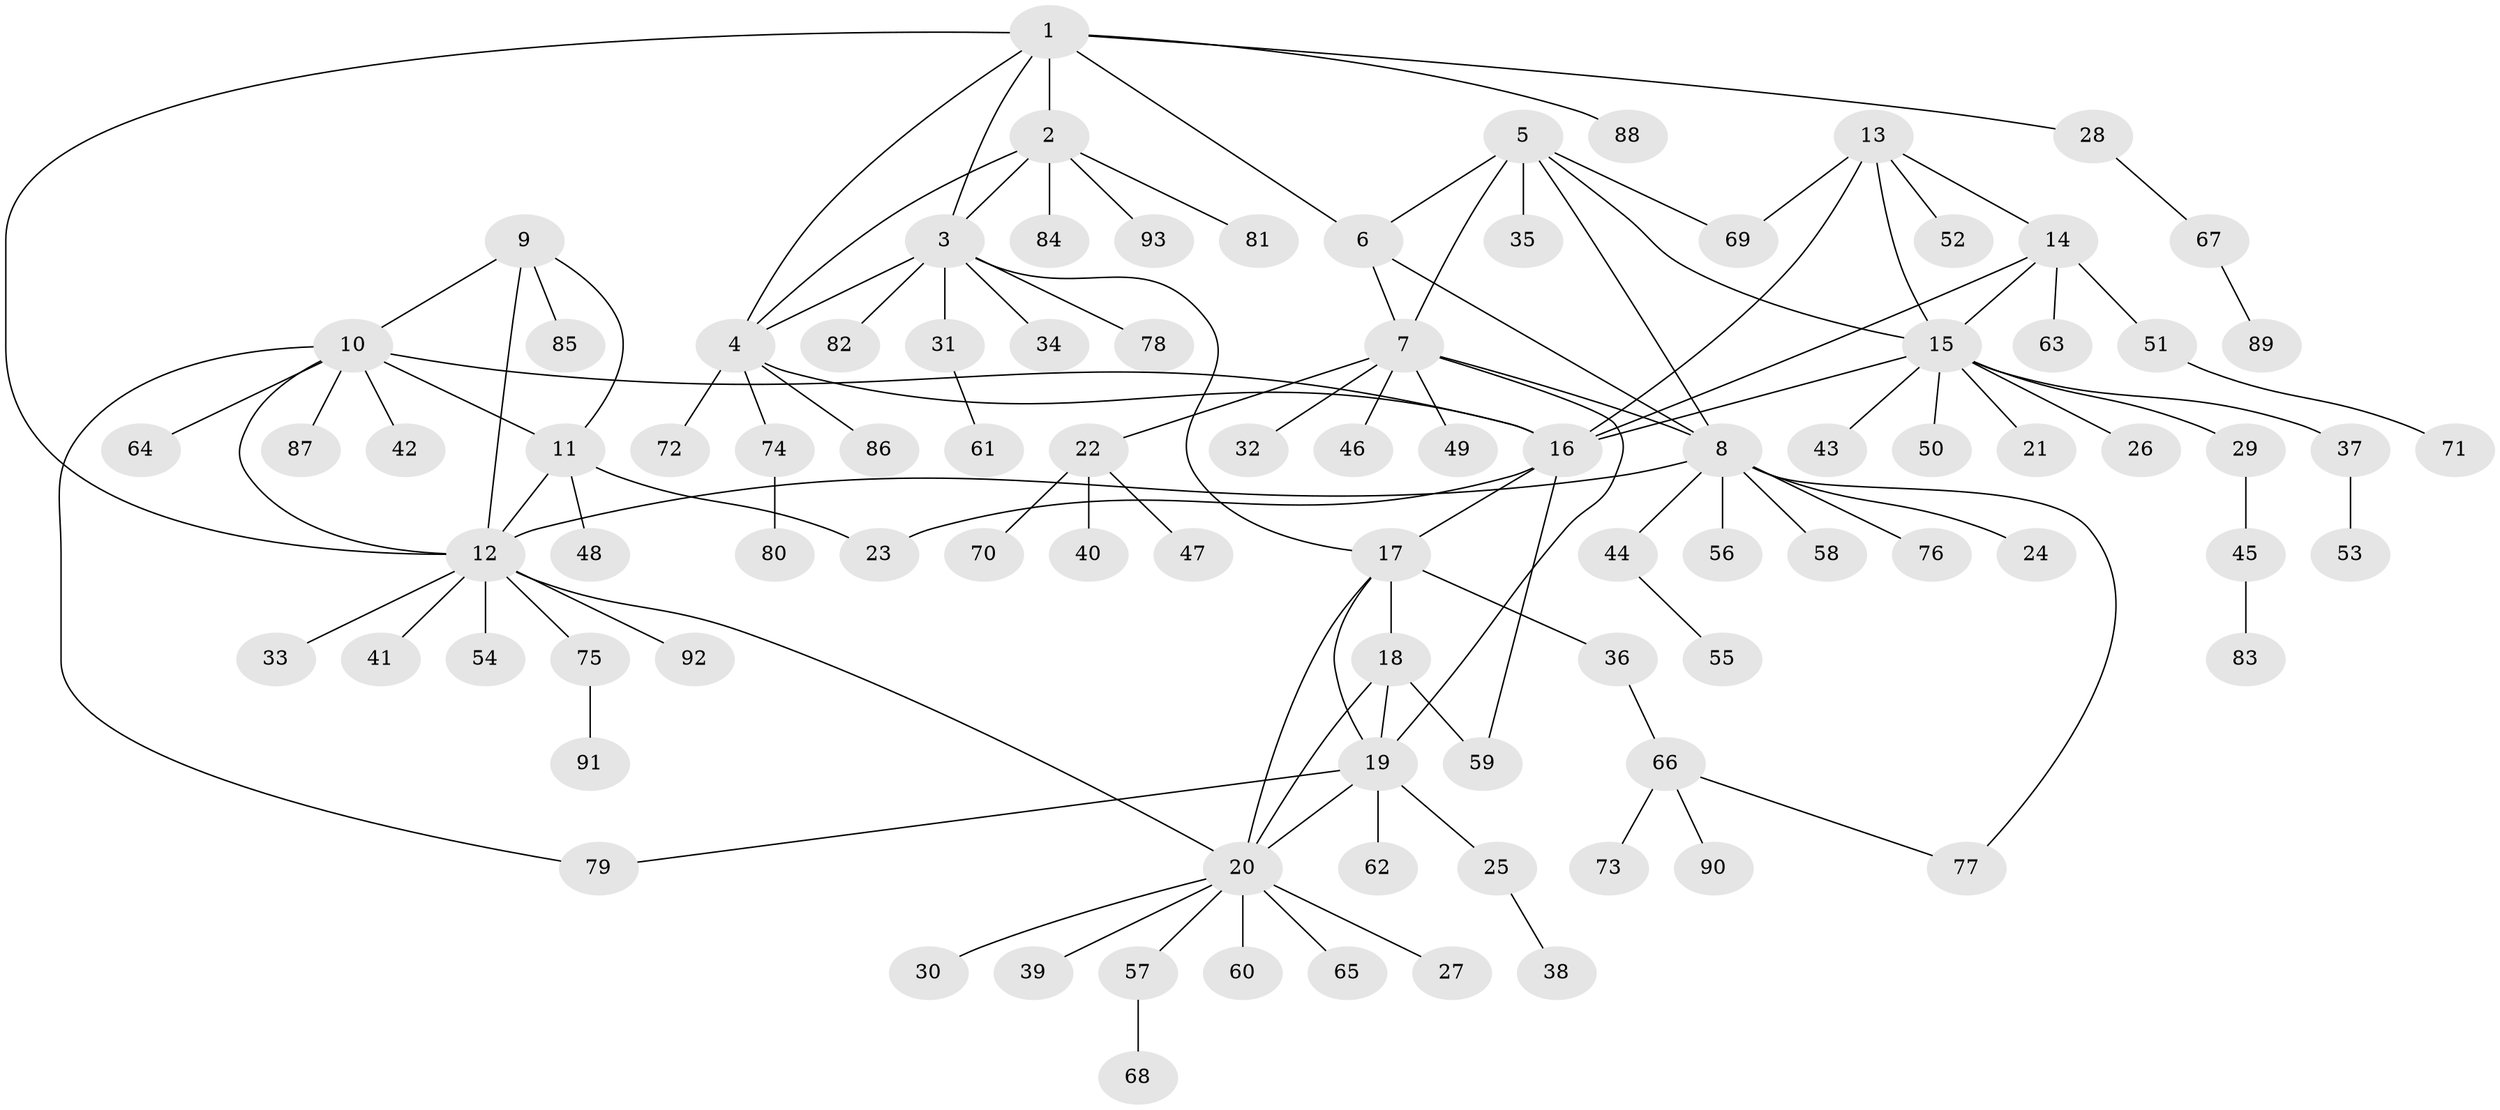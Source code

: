 // coarse degree distribution, {11: 0.014084507042253521, 4: 0.04225352112676056, 5: 0.028169014084507043, 12: 0.028169014084507043, 8: 0.028169014084507043, 9: 0.014084507042253521, 2: 0.09859154929577464, 6: 0.028169014084507043, 7: 0.014084507042253521, 10: 0.014084507042253521, 1: 0.6619718309859155, 3: 0.028169014084507043}
// Generated by graph-tools (version 1.1) at 2025/42/03/06/25 10:42:16]
// undirected, 93 vertices, 118 edges
graph export_dot {
graph [start="1"]
  node [color=gray90,style=filled];
  1;
  2;
  3;
  4;
  5;
  6;
  7;
  8;
  9;
  10;
  11;
  12;
  13;
  14;
  15;
  16;
  17;
  18;
  19;
  20;
  21;
  22;
  23;
  24;
  25;
  26;
  27;
  28;
  29;
  30;
  31;
  32;
  33;
  34;
  35;
  36;
  37;
  38;
  39;
  40;
  41;
  42;
  43;
  44;
  45;
  46;
  47;
  48;
  49;
  50;
  51;
  52;
  53;
  54;
  55;
  56;
  57;
  58;
  59;
  60;
  61;
  62;
  63;
  64;
  65;
  66;
  67;
  68;
  69;
  70;
  71;
  72;
  73;
  74;
  75;
  76;
  77;
  78;
  79;
  80;
  81;
  82;
  83;
  84;
  85;
  86;
  87;
  88;
  89;
  90;
  91;
  92;
  93;
  1 -- 2;
  1 -- 3;
  1 -- 4;
  1 -- 6;
  1 -- 12;
  1 -- 28;
  1 -- 88;
  2 -- 3;
  2 -- 4;
  2 -- 81;
  2 -- 84;
  2 -- 93;
  3 -- 4;
  3 -- 17;
  3 -- 31;
  3 -- 34;
  3 -- 78;
  3 -- 82;
  4 -- 16;
  4 -- 72;
  4 -- 74;
  4 -- 86;
  5 -- 6;
  5 -- 7;
  5 -- 8;
  5 -- 15;
  5 -- 35;
  5 -- 69;
  6 -- 7;
  6 -- 8;
  7 -- 8;
  7 -- 19;
  7 -- 22;
  7 -- 32;
  7 -- 46;
  7 -- 49;
  8 -- 12;
  8 -- 24;
  8 -- 44;
  8 -- 56;
  8 -- 58;
  8 -- 76;
  8 -- 77;
  9 -- 10;
  9 -- 11;
  9 -- 12;
  9 -- 85;
  10 -- 11;
  10 -- 12;
  10 -- 16;
  10 -- 42;
  10 -- 64;
  10 -- 79;
  10 -- 87;
  11 -- 12;
  11 -- 23;
  11 -- 48;
  12 -- 20;
  12 -- 33;
  12 -- 41;
  12 -- 54;
  12 -- 75;
  12 -- 92;
  13 -- 14;
  13 -- 15;
  13 -- 16;
  13 -- 52;
  13 -- 69;
  14 -- 15;
  14 -- 16;
  14 -- 51;
  14 -- 63;
  15 -- 16;
  15 -- 21;
  15 -- 26;
  15 -- 29;
  15 -- 37;
  15 -- 43;
  15 -- 50;
  16 -- 17;
  16 -- 23;
  16 -- 59;
  17 -- 18;
  17 -- 19;
  17 -- 20;
  17 -- 36;
  18 -- 19;
  18 -- 20;
  18 -- 59;
  19 -- 20;
  19 -- 25;
  19 -- 62;
  19 -- 79;
  20 -- 27;
  20 -- 30;
  20 -- 39;
  20 -- 57;
  20 -- 60;
  20 -- 65;
  22 -- 40;
  22 -- 47;
  22 -- 70;
  25 -- 38;
  28 -- 67;
  29 -- 45;
  31 -- 61;
  36 -- 66;
  37 -- 53;
  44 -- 55;
  45 -- 83;
  51 -- 71;
  57 -- 68;
  66 -- 73;
  66 -- 77;
  66 -- 90;
  67 -- 89;
  74 -- 80;
  75 -- 91;
}
